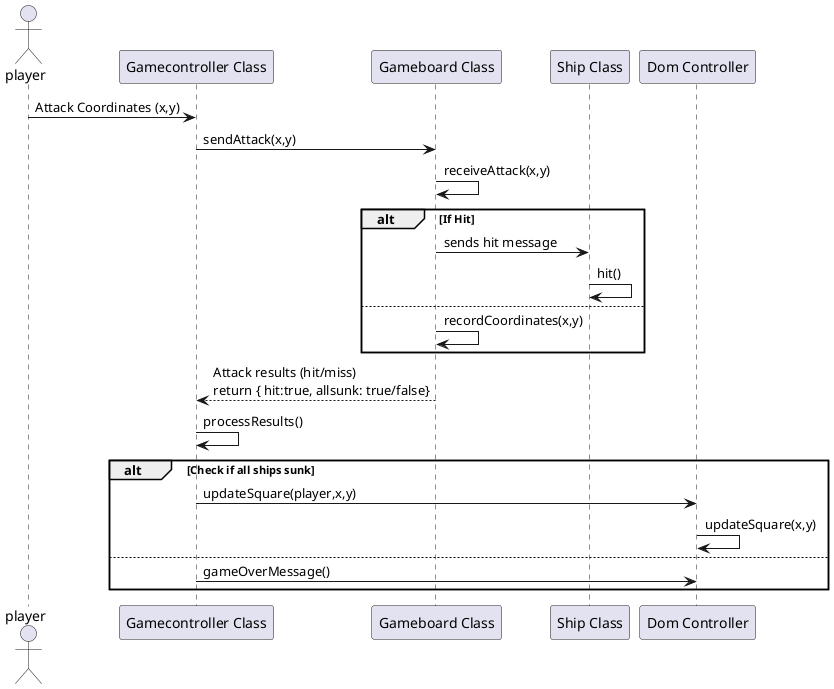 @startuml
actor player
participant "Gamecontroller Class" as GC
participant "Gameboard Class" as GB
participant "Ship Class" as Ship
participant "Dom Controller" as DOM

player -> GC: Attack Coordinates (x,y)
GC -> GB: sendAttack(x,y)
GB -> GB: receiveAttack(x,y)

alt If Hit
    GB -> Ship: sends hit message
    Ship -> Ship: hit()
else 
    GB -> GB: recordCoordinates(x,y)
end

GB --> GC: Attack results (hit/miss)\nreturn { hit:true, allsunk: true/false}
GC -> GC: processResults()

alt Check if all ships sunk
    GC -> DOM: updateSquare(player,x,y)
    DOM -> DOM: updateSquare(x,y)
else
    GC -> DOM: gameOverMessage()
end
@enduml
